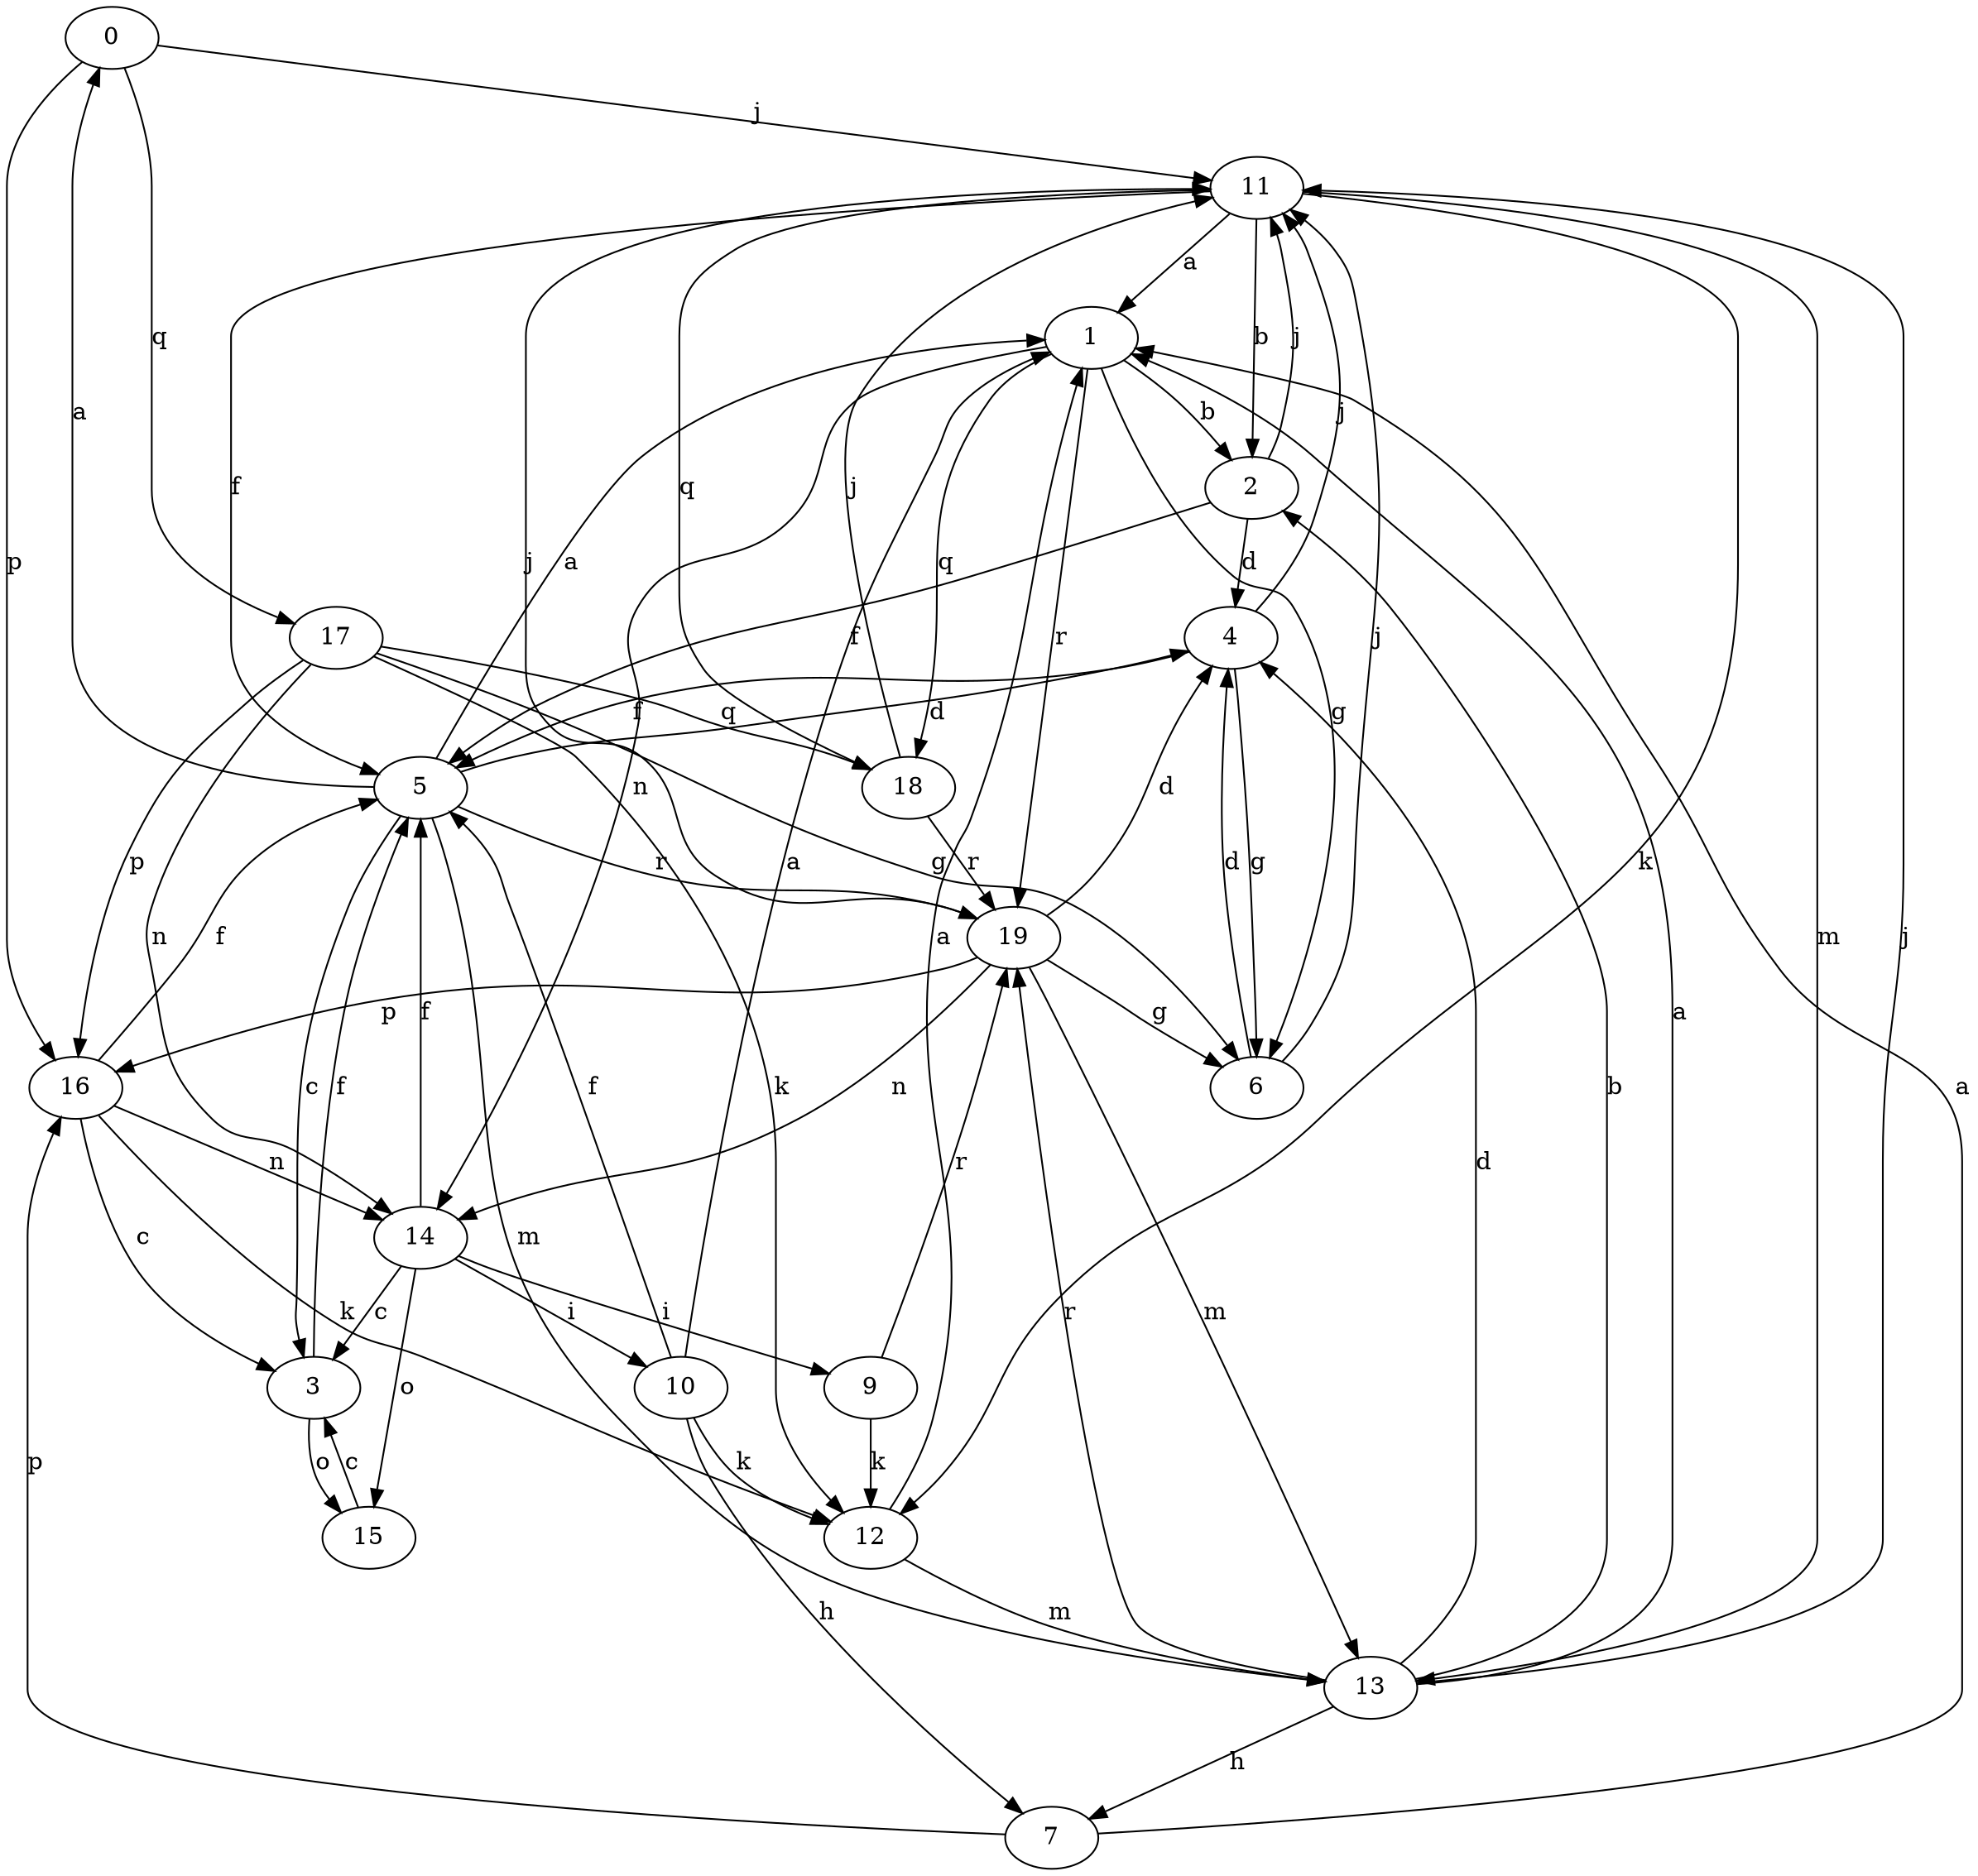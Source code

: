 strict digraph  {
0;
1;
2;
3;
4;
5;
6;
7;
9;
10;
11;
12;
13;
14;
15;
16;
17;
18;
19;
0 -> 11  [label=j];
0 -> 16  [label=p];
0 -> 17  [label=q];
1 -> 2  [label=b];
1 -> 6  [label=g];
1 -> 14  [label=n];
1 -> 18  [label=q];
1 -> 19  [label=r];
2 -> 4  [label=d];
2 -> 5  [label=f];
2 -> 11  [label=j];
3 -> 5  [label=f];
3 -> 15  [label=o];
4 -> 5  [label=f];
4 -> 6  [label=g];
4 -> 11  [label=j];
5 -> 0  [label=a];
5 -> 1  [label=a];
5 -> 3  [label=c];
5 -> 4  [label=d];
5 -> 13  [label=m];
5 -> 19  [label=r];
6 -> 4  [label=d];
6 -> 11  [label=j];
7 -> 1  [label=a];
7 -> 16  [label=p];
9 -> 12  [label=k];
9 -> 19  [label=r];
10 -> 1  [label=a];
10 -> 5  [label=f];
10 -> 7  [label=h];
10 -> 12  [label=k];
11 -> 1  [label=a];
11 -> 2  [label=b];
11 -> 5  [label=f];
11 -> 12  [label=k];
11 -> 13  [label=m];
11 -> 18  [label=q];
12 -> 1  [label=a];
12 -> 13  [label=m];
13 -> 1  [label=a];
13 -> 2  [label=b];
13 -> 4  [label=d];
13 -> 7  [label=h];
13 -> 11  [label=j];
13 -> 19  [label=r];
14 -> 3  [label=c];
14 -> 5  [label=f];
14 -> 9  [label=i];
14 -> 10  [label=i];
14 -> 15  [label=o];
15 -> 3  [label=c];
16 -> 3  [label=c];
16 -> 5  [label=f];
16 -> 12  [label=k];
16 -> 14  [label=n];
17 -> 6  [label=g];
17 -> 12  [label=k];
17 -> 14  [label=n];
17 -> 16  [label=p];
17 -> 18  [label=q];
18 -> 11  [label=j];
18 -> 19  [label=r];
19 -> 4  [label=d];
19 -> 6  [label=g];
19 -> 11  [label=j];
19 -> 13  [label=m];
19 -> 14  [label=n];
19 -> 16  [label=p];
}
